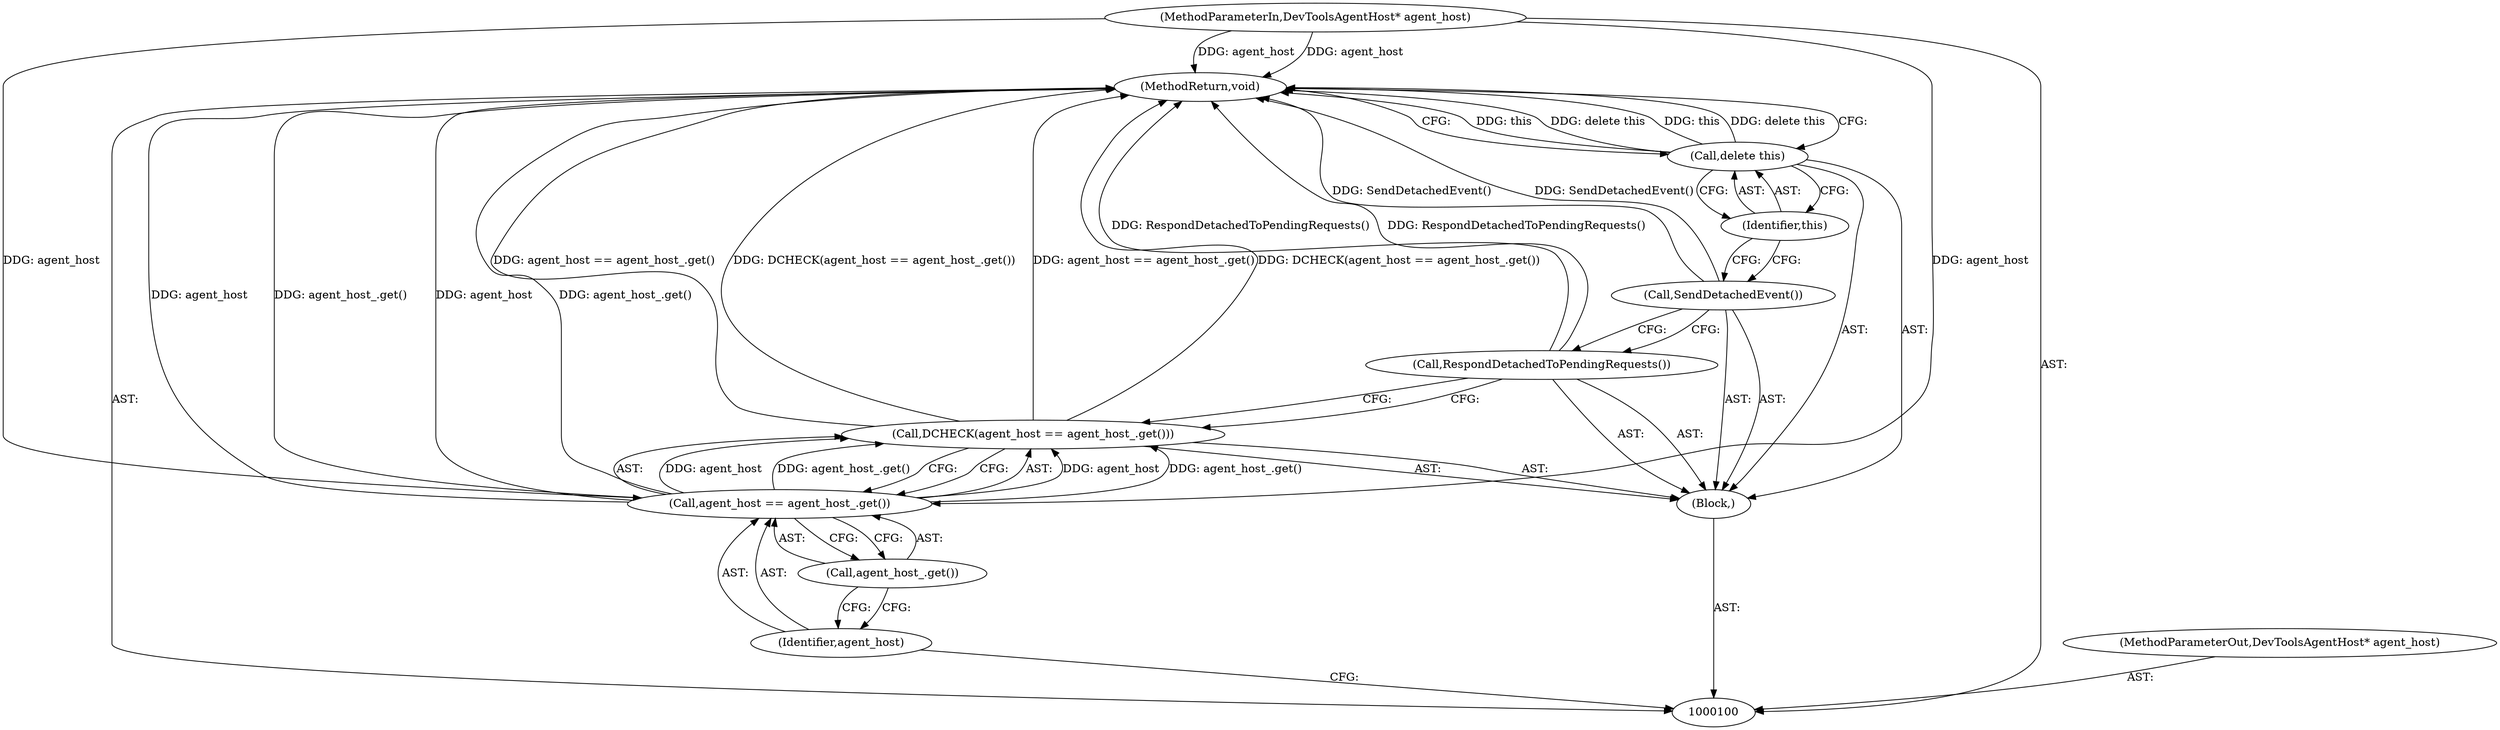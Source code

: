 digraph "0_Chrome_2aec794f26098c7a361c27d7c8f57119631cca8a" {
"1000111" [label="(MethodReturn,void)"];
"1000102" [label="(Block,)"];
"1000101" [label="(MethodParameterIn,DevToolsAgentHost* agent_host)"];
"1000138" [label="(MethodParameterOut,DevToolsAgentHost* agent_host)"];
"1000104" [label="(Call,agent_host == agent_host_.get())"];
"1000105" [label="(Identifier,agent_host)"];
"1000106" [label="(Call,agent_host_.get())"];
"1000103" [label="(Call,DCHECK(agent_host == agent_host_.get()))"];
"1000107" [label="(Call,RespondDetachedToPendingRequests())"];
"1000108" [label="(Call,SendDetachedEvent())"];
"1000110" [label="(Identifier,this)"];
"1000109" [label="(Call,delete this)"];
"1000111" -> "1000100"  [label="AST: "];
"1000111" -> "1000109"  [label="CFG: "];
"1000108" -> "1000111"  [label="DDG: SendDetachedEvent()"];
"1000107" -> "1000111"  [label="DDG: RespondDetachedToPendingRequests()"];
"1000103" -> "1000111"  [label="DDG: agent_host == agent_host_.get()"];
"1000103" -> "1000111"  [label="DDG: DCHECK(agent_host == agent_host_.get())"];
"1000104" -> "1000111"  [label="DDG: agent_host"];
"1000104" -> "1000111"  [label="DDG: agent_host_.get()"];
"1000101" -> "1000111"  [label="DDG: agent_host"];
"1000109" -> "1000111"  [label="DDG: this"];
"1000109" -> "1000111"  [label="DDG: delete this"];
"1000102" -> "1000100"  [label="AST: "];
"1000103" -> "1000102"  [label="AST: "];
"1000107" -> "1000102"  [label="AST: "];
"1000108" -> "1000102"  [label="AST: "];
"1000109" -> "1000102"  [label="AST: "];
"1000101" -> "1000100"  [label="AST: "];
"1000101" -> "1000111"  [label="DDG: agent_host"];
"1000101" -> "1000104"  [label="DDG: agent_host"];
"1000138" -> "1000100"  [label="AST: "];
"1000104" -> "1000103"  [label="AST: "];
"1000104" -> "1000106"  [label="CFG: "];
"1000105" -> "1000104"  [label="AST: "];
"1000106" -> "1000104"  [label="AST: "];
"1000103" -> "1000104"  [label="CFG: "];
"1000104" -> "1000111"  [label="DDG: agent_host"];
"1000104" -> "1000111"  [label="DDG: agent_host_.get()"];
"1000104" -> "1000103"  [label="DDG: agent_host"];
"1000104" -> "1000103"  [label="DDG: agent_host_.get()"];
"1000101" -> "1000104"  [label="DDG: agent_host"];
"1000105" -> "1000104"  [label="AST: "];
"1000105" -> "1000100"  [label="CFG: "];
"1000106" -> "1000105"  [label="CFG: "];
"1000106" -> "1000104"  [label="AST: "];
"1000106" -> "1000105"  [label="CFG: "];
"1000104" -> "1000106"  [label="CFG: "];
"1000103" -> "1000102"  [label="AST: "];
"1000103" -> "1000104"  [label="CFG: "];
"1000104" -> "1000103"  [label="AST: "];
"1000107" -> "1000103"  [label="CFG: "];
"1000103" -> "1000111"  [label="DDG: agent_host == agent_host_.get()"];
"1000103" -> "1000111"  [label="DDG: DCHECK(agent_host == agent_host_.get())"];
"1000104" -> "1000103"  [label="DDG: agent_host"];
"1000104" -> "1000103"  [label="DDG: agent_host_.get()"];
"1000107" -> "1000102"  [label="AST: "];
"1000107" -> "1000103"  [label="CFG: "];
"1000108" -> "1000107"  [label="CFG: "];
"1000107" -> "1000111"  [label="DDG: RespondDetachedToPendingRequests()"];
"1000108" -> "1000102"  [label="AST: "];
"1000108" -> "1000107"  [label="CFG: "];
"1000110" -> "1000108"  [label="CFG: "];
"1000108" -> "1000111"  [label="DDG: SendDetachedEvent()"];
"1000110" -> "1000109"  [label="AST: "];
"1000110" -> "1000108"  [label="CFG: "];
"1000109" -> "1000110"  [label="CFG: "];
"1000109" -> "1000102"  [label="AST: "];
"1000109" -> "1000110"  [label="CFG: "];
"1000110" -> "1000109"  [label="AST: "];
"1000111" -> "1000109"  [label="CFG: "];
"1000109" -> "1000111"  [label="DDG: this"];
"1000109" -> "1000111"  [label="DDG: delete this"];
}
